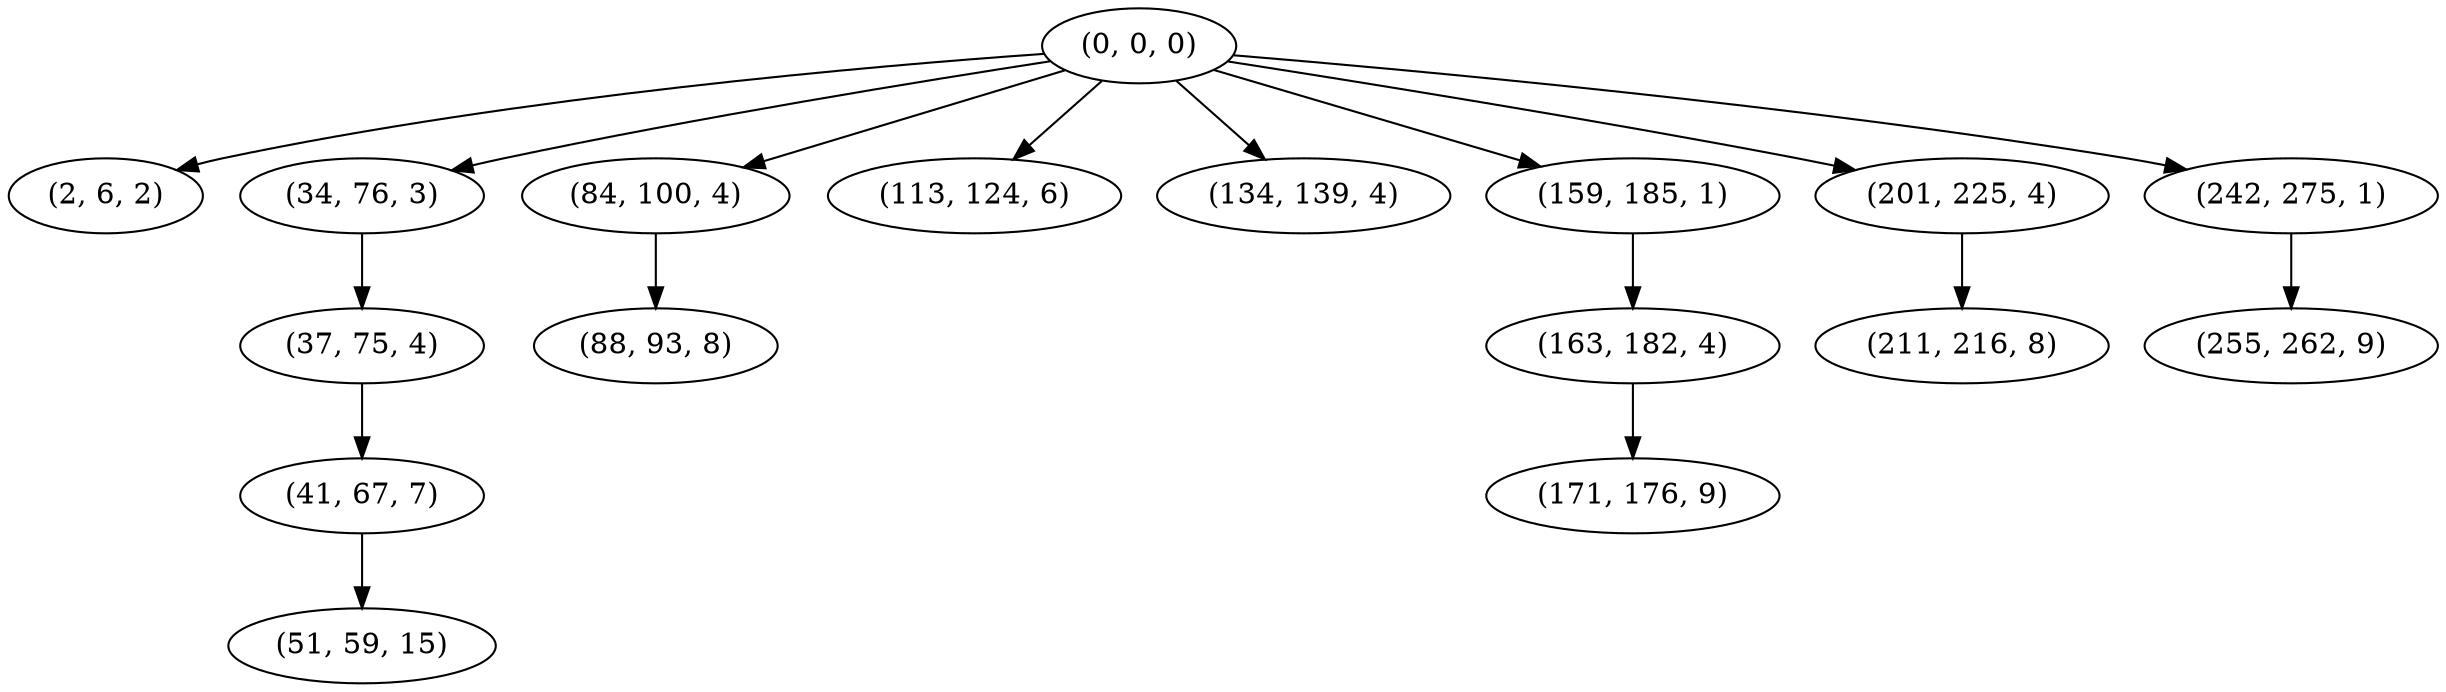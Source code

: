 digraph tree {
    "(0, 0, 0)";
    "(2, 6, 2)";
    "(34, 76, 3)";
    "(37, 75, 4)";
    "(41, 67, 7)";
    "(51, 59, 15)";
    "(84, 100, 4)";
    "(88, 93, 8)";
    "(113, 124, 6)";
    "(134, 139, 4)";
    "(159, 185, 1)";
    "(163, 182, 4)";
    "(171, 176, 9)";
    "(201, 225, 4)";
    "(211, 216, 8)";
    "(242, 275, 1)";
    "(255, 262, 9)";
    "(0, 0, 0)" -> "(2, 6, 2)";
    "(0, 0, 0)" -> "(34, 76, 3)";
    "(0, 0, 0)" -> "(84, 100, 4)";
    "(0, 0, 0)" -> "(113, 124, 6)";
    "(0, 0, 0)" -> "(134, 139, 4)";
    "(0, 0, 0)" -> "(159, 185, 1)";
    "(0, 0, 0)" -> "(201, 225, 4)";
    "(0, 0, 0)" -> "(242, 275, 1)";
    "(34, 76, 3)" -> "(37, 75, 4)";
    "(37, 75, 4)" -> "(41, 67, 7)";
    "(41, 67, 7)" -> "(51, 59, 15)";
    "(84, 100, 4)" -> "(88, 93, 8)";
    "(159, 185, 1)" -> "(163, 182, 4)";
    "(163, 182, 4)" -> "(171, 176, 9)";
    "(201, 225, 4)" -> "(211, 216, 8)";
    "(242, 275, 1)" -> "(255, 262, 9)";
}
